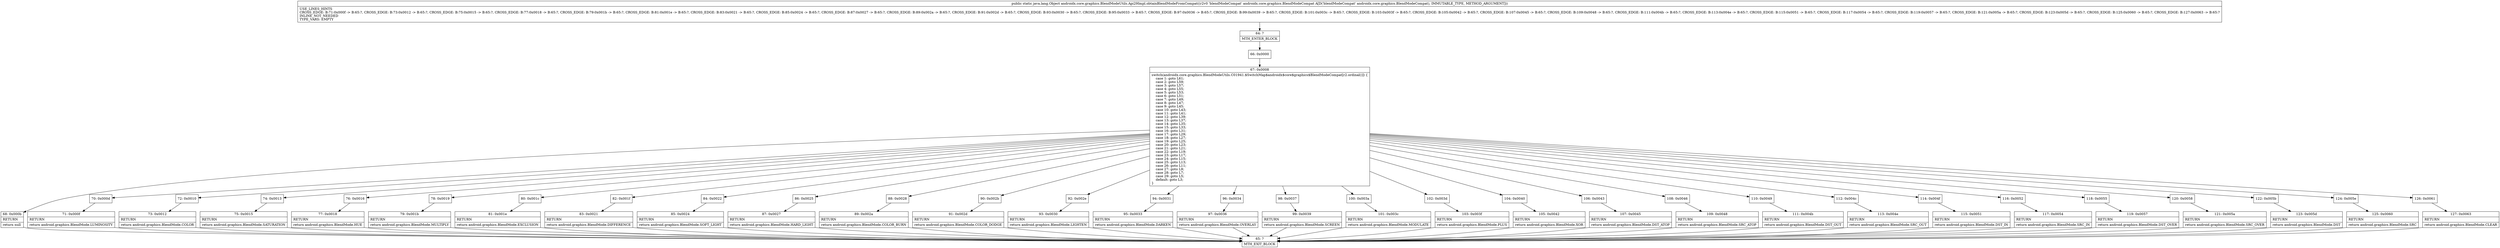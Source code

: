 digraph "CFG forandroidx.core.graphics.BlendModeUtils.Api29Impl.obtainBlendModeFromCompat(Landroidx\/core\/graphics\/BlendModeCompat;)Ljava\/lang\/Object;" {
Node_64 [shape=record,label="{64\:\ ?|MTH_ENTER_BLOCK\l}"];
Node_66 [shape=record,label="{66\:\ 0x0000}"];
Node_67 [shape=record,label="{67\:\ 0x0008|switch(androidx.core.graphics.BlendModeUtils.C01941.$SwitchMap$androidx$core$graphics$BlendModeCompat[r2.ordinal()]) \{\l    case 1: goto L61;\l    case 2: goto L59;\l    case 3: goto L57;\l    case 4: goto L55;\l    case 5: goto L53;\l    case 6: goto L51;\l    case 7: goto L49;\l    case 8: goto L47;\l    case 9: goto L45;\l    case 10: goto L43;\l    case 11: goto L41;\l    case 12: goto L39;\l    case 13: goto L37;\l    case 14: goto L35;\l    case 15: goto L33;\l    case 16: goto L31;\l    case 17: goto L29;\l    case 18: goto L27;\l    case 19: goto L25;\l    case 20: goto L23;\l    case 21: goto L21;\l    case 22: goto L19;\l    case 23: goto L17;\l    case 24: goto L15;\l    case 25: goto L13;\l    case 26: goto L11;\l    case 27: goto L9;\l    case 28: goto L7;\l    case 29: goto L5;\l    default: goto L3;\l\}\l}"];
Node_68 [shape=record,label="{68\:\ 0x000b|RETURN\l|return null\l}"];
Node_65 [shape=record,label="{65\:\ ?|MTH_EXIT_BLOCK\l}"];
Node_70 [shape=record,label="{70\:\ 0x000d}"];
Node_71 [shape=record,label="{71\:\ 0x000f|RETURN\l|return android.graphics.BlendMode.LUMINOSITY\l}"];
Node_72 [shape=record,label="{72\:\ 0x0010}"];
Node_73 [shape=record,label="{73\:\ 0x0012|RETURN\l|return android.graphics.BlendMode.COLOR\l}"];
Node_74 [shape=record,label="{74\:\ 0x0013}"];
Node_75 [shape=record,label="{75\:\ 0x0015|RETURN\l|return android.graphics.BlendMode.SATURATION\l}"];
Node_76 [shape=record,label="{76\:\ 0x0016}"];
Node_77 [shape=record,label="{77\:\ 0x0018|RETURN\l|return android.graphics.BlendMode.HUE\l}"];
Node_78 [shape=record,label="{78\:\ 0x0019}"];
Node_79 [shape=record,label="{79\:\ 0x001b|RETURN\l|return android.graphics.BlendMode.MULTIPLY\l}"];
Node_80 [shape=record,label="{80\:\ 0x001c}"];
Node_81 [shape=record,label="{81\:\ 0x001e|RETURN\l|return android.graphics.BlendMode.EXCLUSION\l}"];
Node_82 [shape=record,label="{82\:\ 0x001f}"];
Node_83 [shape=record,label="{83\:\ 0x0021|RETURN\l|return android.graphics.BlendMode.DIFFERENCE\l}"];
Node_84 [shape=record,label="{84\:\ 0x0022}"];
Node_85 [shape=record,label="{85\:\ 0x0024|RETURN\l|return android.graphics.BlendMode.SOFT_LIGHT\l}"];
Node_86 [shape=record,label="{86\:\ 0x0025}"];
Node_87 [shape=record,label="{87\:\ 0x0027|RETURN\l|return android.graphics.BlendMode.HARD_LIGHT\l}"];
Node_88 [shape=record,label="{88\:\ 0x0028}"];
Node_89 [shape=record,label="{89\:\ 0x002a|RETURN\l|return android.graphics.BlendMode.COLOR_BURN\l}"];
Node_90 [shape=record,label="{90\:\ 0x002b}"];
Node_91 [shape=record,label="{91\:\ 0x002d|RETURN\l|return android.graphics.BlendMode.COLOR_DODGE\l}"];
Node_92 [shape=record,label="{92\:\ 0x002e}"];
Node_93 [shape=record,label="{93\:\ 0x0030|RETURN\l|return android.graphics.BlendMode.LIGHTEN\l}"];
Node_94 [shape=record,label="{94\:\ 0x0031}"];
Node_95 [shape=record,label="{95\:\ 0x0033|RETURN\l|return android.graphics.BlendMode.DARKEN\l}"];
Node_96 [shape=record,label="{96\:\ 0x0034}"];
Node_97 [shape=record,label="{97\:\ 0x0036|RETURN\l|return android.graphics.BlendMode.OVERLAY\l}"];
Node_98 [shape=record,label="{98\:\ 0x0037}"];
Node_99 [shape=record,label="{99\:\ 0x0039|RETURN\l|return android.graphics.BlendMode.SCREEN\l}"];
Node_100 [shape=record,label="{100\:\ 0x003a}"];
Node_101 [shape=record,label="{101\:\ 0x003c|RETURN\l|return android.graphics.BlendMode.MODULATE\l}"];
Node_102 [shape=record,label="{102\:\ 0x003d}"];
Node_103 [shape=record,label="{103\:\ 0x003f|RETURN\l|return android.graphics.BlendMode.PLUS\l}"];
Node_104 [shape=record,label="{104\:\ 0x0040}"];
Node_105 [shape=record,label="{105\:\ 0x0042|RETURN\l|return android.graphics.BlendMode.XOR\l}"];
Node_106 [shape=record,label="{106\:\ 0x0043}"];
Node_107 [shape=record,label="{107\:\ 0x0045|RETURN\l|return android.graphics.BlendMode.DST_ATOP\l}"];
Node_108 [shape=record,label="{108\:\ 0x0046}"];
Node_109 [shape=record,label="{109\:\ 0x0048|RETURN\l|return android.graphics.BlendMode.SRC_ATOP\l}"];
Node_110 [shape=record,label="{110\:\ 0x0049}"];
Node_111 [shape=record,label="{111\:\ 0x004b|RETURN\l|return android.graphics.BlendMode.DST_OUT\l}"];
Node_112 [shape=record,label="{112\:\ 0x004c}"];
Node_113 [shape=record,label="{113\:\ 0x004e|RETURN\l|return android.graphics.BlendMode.SRC_OUT\l}"];
Node_114 [shape=record,label="{114\:\ 0x004f}"];
Node_115 [shape=record,label="{115\:\ 0x0051|RETURN\l|return android.graphics.BlendMode.DST_IN\l}"];
Node_116 [shape=record,label="{116\:\ 0x0052}"];
Node_117 [shape=record,label="{117\:\ 0x0054|RETURN\l|return android.graphics.BlendMode.SRC_IN\l}"];
Node_118 [shape=record,label="{118\:\ 0x0055}"];
Node_119 [shape=record,label="{119\:\ 0x0057|RETURN\l|return android.graphics.BlendMode.DST_OVER\l}"];
Node_120 [shape=record,label="{120\:\ 0x0058}"];
Node_121 [shape=record,label="{121\:\ 0x005a|RETURN\l|return android.graphics.BlendMode.SRC_OVER\l}"];
Node_122 [shape=record,label="{122\:\ 0x005b}"];
Node_123 [shape=record,label="{123\:\ 0x005d|RETURN\l|return android.graphics.BlendMode.DST\l}"];
Node_124 [shape=record,label="{124\:\ 0x005e}"];
Node_125 [shape=record,label="{125\:\ 0x0060|RETURN\l|return android.graphics.BlendMode.SRC\l}"];
Node_126 [shape=record,label="{126\:\ 0x0061}"];
Node_127 [shape=record,label="{127\:\ 0x0063|RETURN\l|return android.graphics.BlendMode.CLEAR\l}"];
MethodNode[shape=record,label="{public static java.lang.Object androidx.core.graphics.BlendModeUtils.Api29Impl.obtainBlendModeFromCompat((r2v0 'blendModeCompat' androidx.core.graphics.BlendModeCompat A[D('blendModeCompat' androidx.core.graphics.BlendModeCompat), IMMUTABLE_TYPE, METHOD_ARGUMENT]))  | USE_LINES_HINTS\lCROSS_EDGE: B:71:0x000f \-\> B:65:?, CROSS_EDGE: B:73:0x0012 \-\> B:65:?, CROSS_EDGE: B:75:0x0015 \-\> B:65:?, CROSS_EDGE: B:77:0x0018 \-\> B:65:?, CROSS_EDGE: B:79:0x001b \-\> B:65:?, CROSS_EDGE: B:81:0x001e \-\> B:65:?, CROSS_EDGE: B:83:0x0021 \-\> B:65:?, CROSS_EDGE: B:85:0x0024 \-\> B:65:?, CROSS_EDGE: B:87:0x0027 \-\> B:65:?, CROSS_EDGE: B:89:0x002a \-\> B:65:?, CROSS_EDGE: B:91:0x002d \-\> B:65:?, CROSS_EDGE: B:93:0x0030 \-\> B:65:?, CROSS_EDGE: B:95:0x0033 \-\> B:65:?, CROSS_EDGE: B:97:0x0036 \-\> B:65:?, CROSS_EDGE: B:99:0x0039 \-\> B:65:?, CROSS_EDGE: B:101:0x003c \-\> B:65:?, CROSS_EDGE: B:103:0x003f \-\> B:65:?, CROSS_EDGE: B:105:0x0042 \-\> B:65:?, CROSS_EDGE: B:107:0x0045 \-\> B:65:?, CROSS_EDGE: B:109:0x0048 \-\> B:65:?, CROSS_EDGE: B:111:0x004b \-\> B:65:?, CROSS_EDGE: B:113:0x004e \-\> B:65:?, CROSS_EDGE: B:115:0x0051 \-\> B:65:?, CROSS_EDGE: B:117:0x0054 \-\> B:65:?, CROSS_EDGE: B:119:0x0057 \-\> B:65:?, CROSS_EDGE: B:121:0x005a \-\> B:65:?, CROSS_EDGE: B:123:0x005d \-\> B:65:?, CROSS_EDGE: B:125:0x0060 \-\> B:65:?, CROSS_EDGE: B:127:0x0063 \-\> B:65:?\lINLINE_NOT_NEEDED\lTYPE_VARS: EMPTY\l}"];
MethodNode -> Node_64;Node_64 -> Node_66;
Node_66 -> Node_67;
Node_67 -> Node_68;
Node_67 -> Node_70;
Node_67 -> Node_72;
Node_67 -> Node_74;
Node_67 -> Node_76;
Node_67 -> Node_78;
Node_67 -> Node_80;
Node_67 -> Node_82;
Node_67 -> Node_84;
Node_67 -> Node_86;
Node_67 -> Node_88;
Node_67 -> Node_90;
Node_67 -> Node_92;
Node_67 -> Node_94;
Node_67 -> Node_96;
Node_67 -> Node_98;
Node_67 -> Node_100;
Node_67 -> Node_102;
Node_67 -> Node_104;
Node_67 -> Node_106;
Node_67 -> Node_108;
Node_67 -> Node_110;
Node_67 -> Node_112;
Node_67 -> Node_114;
Node_67 -> Node_116;
Node_67 -> Node_118;
Node_67 -> Node_120;
Node_67 -> Node_122;
Node_67 -> Node_124;
Node_67 -> Node_126;
Node_68 -> Node_65;
Node_70 -> Node_71;
Node_71 -> Node_65;
Node_72 -> Node_73;
Node_73 -> Node_65;
Node_74 -> Node_75;
Node_75 -> Node_65;
Node_76 -> Node_77;
Node_77 -> Node_65;
Node_78 -> Node_79;
Node_79 -> Node_65;
Node_80 -> Node_81;
Node_81 -> Node_65;
Node_82 -> Node_83;
Node_83 -> Node_65;
Node_84 -> Node_85;
Node_85 -> Node_65;
Node_86 -> Node_87;
Node_87 -> Node_65;
Node_88 -> Node_89;
Node_89 -> Node_65;
Node_90 -> Node_91;
Node_91 -> Node_65;
Node_92 -> Node_93;
Node_93 -> Node_65;
Node_94 -> Node_95;
Node_95 -> Node_65;
Node_96 -> Node_97;
Node_97 -> Node_65;
Node_98 -> Node_99;
Node_99 -> Node_65;
Node_100 -> Node_101;
Node_101 -> Node_65;
Node_102 -> Node_103;
Node_103 -> Node_65;
Node_104 -> Node_105;
Node_105 -> Node_65;
Node_106 -> Node_107;
Node_107 -> Node_65;
Node_108 -> Node_109;
Node_109 -> Node_65;
Node_110 -> Node_111;
Node_111 -> Node_65;
Node_112 -> Node_113;
Node_113 -> Node_65;
Node_114 -> Node_115;
Node_115 -> Node_65;
Node_116 -> Node_117;
Node_117 -> Node_65;
Node_118 -> Node_119;
Node_119 -> Node_65;
Node_120 -> Node_121;
Node_121 -> Node_65;
Node_122 -> Node_123;
Node_123 -> Node_65;
Node_124 -> Node_125;
Node_125 -> Node_65;
Node_126 -> Node_127;
Node_127 -> Node_65;
}

